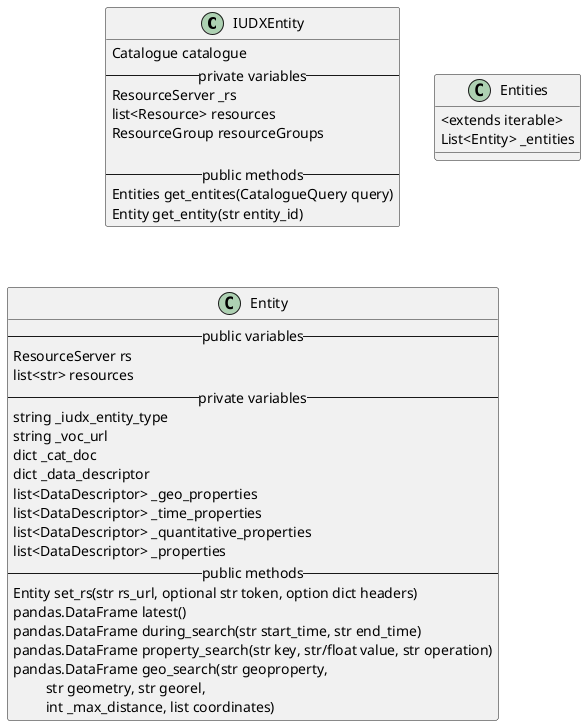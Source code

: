 @startuml
class IUDXEntity  {
  Catalogue catalogue
  -- private variables --
  ResourceServer _rs
  list<Resource> resources
  ResourceGroup resourceGroups

  -- public methods --
  Entities get_entites(CatalogueQuery query)
  Entity get_entity(str entity_id)
}


class Entities {
    <extends iterable>
    List<Entity> _entities
}


class Entity {
    -- public variables --
    ResourceServer rs
    list<str> resources
    -- private variables --
    string _iudx_entity_type
    string _voc_url
    dict _cat_doc
    dict _data_descriptor
    list<DataDescriptor> _geo_properties
    list<DataDescriptor> _time_properties
    list<DataDescriptor> _quantitative_properties
    list<DataDescriptor> _properties
    -- public methods --
    Entity set_rs(str rs_url, optional str token, option dict headers)
    pandas.DataFrame latest()
    pandas.DataFrame during_search(str start_time, str end_time)
    pandas.DataFrame property_search(str key, str/float value, str operation)
    pandas.DataFrame geo_search(str geoproperty,
        \t str geometry, str georel, 
        \t int _max_distance, list coordinates)
}
@enduml
